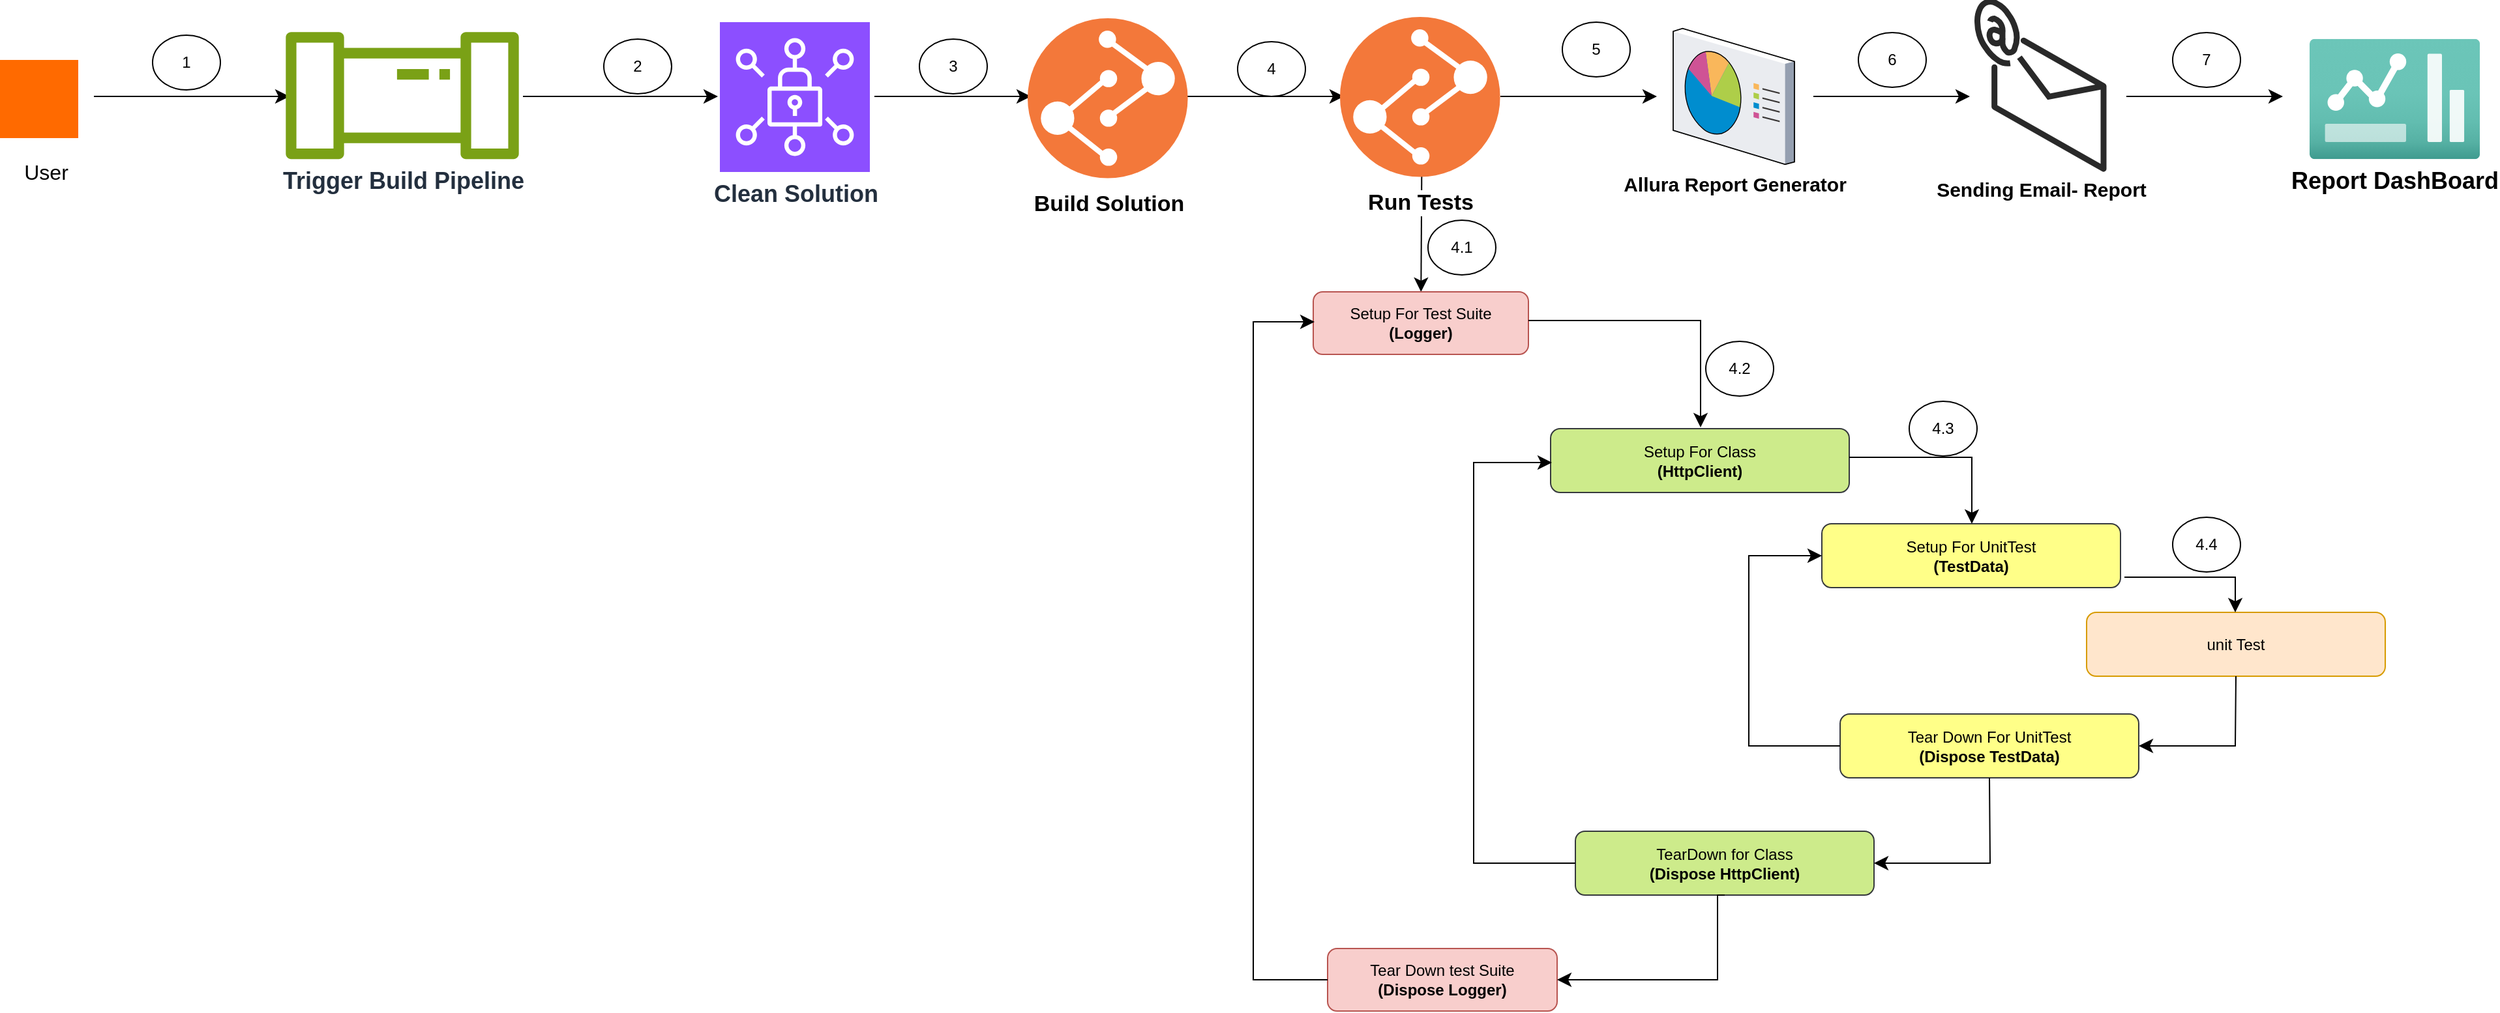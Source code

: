<mxfile version="26.0.9">
  <diagram name="QuickBase-Workflow" id="oIc5JfqvKPGcpv6cmu93">
    <mxGraphModel dx="2369" dy="1042" grid="0" gridSize="10" guides="1" tooltips="1" connect="1" arrows="1" fold="1" page="0" pageScale="1" pageWidth="850" pageHeight="1100" math="0" shadow="0">
      <root>
        <mxCell id="0" />
        <mxCell id="1" parent="0" />
        <mxCell id="yhmqaKBHZp-EdjpaFLnD-5" value="" style="edgeStyle=none;curved=1;rounded=0;orthogonalLoop=1;jettySize=auto;html=1;fontSize=12;startSize=8;endSize=8;" parent="1" edge="1">
          <mxGeometry relative="1" as="geometry">
            <mxPoint x="48.0" y="311.0" as="sourcePoint" />
            <mxPoint x="197.5" y="311" as="targetPoint" />
          </mxGeometry>
        </mxCell>
        <mxCell id="yhmqaKBHZp-EdjpaFLnD-7" value="" style="edgeStyle=none;curved=1;rounded=0;orthogonalLoop=1;jettySize=auto;html=1;fontSize=12;startSize=8;endSize=8;" parent="1" edge="1">
          <mxGeometry relative="1" as="geometry">
            <mxPoint x="317.5" y="311" as="sourcePoint" />
            <mxPoint x="437.5" y="311" as="targetPoint" />
          </mxGeometry>
        </mxCell>
        <mxCell id="yhmqaKBHZp-EdjpaFLnD-9" value="" style="edgeStyle=none;curved=1;rounded=0;orthogonalLoop=1;jettySize=auto;html=1;fontSize=12;startSize=8;endSize=8;" parent="1" edge="1">
          <mxGeometry relative="1" as="geometry">
            <mxPoint x="557.5" y="311" as="sourcePoint" />
            <mxPoint x="677.5" y="311.0" as="targetPoint" />
          </mxGeometry>
        </mxCell>
        <mxCell id="yhmqaKBHZp-EdjpaFLnD-11" value="" style="edgeStyle=none;curved=1;rounded=0;orthogonalLoop=1;jettySize=auto;html=1;fontSize=12;startSize=8;endSize=8;" parent="1" target="yhmqaKBHZp-EdjpaFLnD-10" edge="1">
          <mxGeometry relative="1" as="geometry">
            <mxPoint x="737.328" y="341.0" as="sourcePoint" />
          </mxGeometry>
        </mxCell>
        <mxCell id="yhmqaKBHZp-EdjpaFLnD-32" value="" style="edgeStyle=none;curved=1;rounded=0;orthogonalLoop=1;jettySize=auto;html=1;fontSize=12;startSize=8;endSize=8;" parent="1" edge="1">
          <mxGeometry relative="1" as="geometry">
            <mxPoint x="797.5" y="311.0" as="sourcePoint" />
            <mxPoint x="917.5" y="311" as="targetPoint" />
          </mxGeometry>
        </mxCell>
        <mxCell id="yhmqaKBHZp-EdjpaFLnD-10" value="Setup&lt;span style=&quot;background-color: transparent; color: light-dark(rgb(0, 0, 0), rgb(255, 255, 255));&quot;&gt;&amp;nbsp;For Test Suite&lt;/span&gt;&lt;div&gt;&lt;div&gt;&lt;b&gt;(Logger)&lt;/b&gt;&lt;/div&gt;&lt;/div&gt;" style="whiteSpace=wrap;html=1;fillColor=#f8cecc;strokeColor=#b85450;rounded=1;" parent="1" vertex="1">
          <mxGeometry x="654" y="461" width="165" height="48" as="geometry" />
        </mxCell>
        <mxCell id="yhmqaKBHZp-EdjpaFLnD-12" value="Setup For Class&lt;div&gt;&lt;b&gt;(HttpClient)&lt;/b&gt;&lt;/div&gt;" style="whiteSpace=wrap;html=1;fillColor=#cdeb8b;strokeColor=#36393d;rounded=1;" parent="1" vertex="1">
          <mxGeometry x="836" y="566" width="229" height="49" as="geometry" />
        </mxCell>
        <mxCell id="yhmqaKBHZp-EdjpaFLnD-14" value="Setup&amp;nbsp;&lt;span style=&quot;background-color: transparent; color: light-dark(rgb(0, 0, 0), rgb(255, 255, 255));&quot;&gt;For UnitTest&lt;/span&gt;&lt;div&gt;&lt;div&gt;&lt;b&gt;(TestData)&lt;/b&gt;&lt;/div&gt;&lt;/div&gt;" style="whiteSpace=wrap;html=1;fillColor=#ffff88;strokeColor=#36393d;rounded=1;" parent="1" vertex="1">
          <mxGeometry x="1044" y="639" width="229" height="49" as="geometry" />
        </mxCell>
        <mxCell id="yhmqaKBHZp-EdjpaFLnD-15" value="unit Test" style="whiteSpace=wrap;html=1;fillColor=#ffe6cc;strokeColor=#d79b00;rounded=1;" parent="1" vertex="1">
          <mxGeometry x="1247" y="707" width="229" height="49" as="geometry" />
        </mxCell>
        <mxCell id="yhmqaKBHZp-EdjpaFLnD-16" value="Tear Down For UnitTest&lt;div&gt;&lt;b&gt;(Dispose TestData)&lt;/b&gt;&lt;/div&gt;" style="whiteSpace=wrap;html=1;fillColor=#ffff88;strokeColor=#36393d;rounded=1;" parent="1" vertex="1">
          <mxGeometry x="1058" y="785" width="229" height="49" as="geometry" />
        </mxCell>
        <mxCell id="yhmqaKBHZp-EdjpaFLnD-17" value="TearDown for Class&lt;div&gt;&lt;b&gt;(Dispose HttpClient)&lt;/b&gt;&lt;/div&gt;" style="whiteSpace=wrap;html=1;fillColor=#cdeb8b;strokeColor=#36393d;rounded=1;" parent="1" vertex="1">
          <mxGeometry x="855" y="875" width="229" height="49" as="geometry" />
        </mxCell>
        <mxCell id="yhmqaKBHZp-EdjpaFLnD-18" value="Tear Down test Suite&lt;div&gt;&lt;b&gt;(Dispose Logger)&lt;/b&gt;&lt;/div&gt;" style="whiteSpace=wrap;html=1;fillColor=#f8cecc;strokeColor=#b85450;rounded=1;" parent="1" vertex="1">
          <mxGeometry x="665" y="965" width="176" height="48" as="geometry" />
        </mxCell>
        <mxCell id="yhmqaKBHZp-EdjpaFLnD-19" value="" style="edgeStyle=elbowEdgeStyle;elbow=horizontal;endArrow=classic;html=1;curved=0;rounded=0;endSize=8;startSize=8;fontFamily=Helvetica;fontSize=12;fontColor=#008364;fontStyle=1;exitX=0.457;exitY=0.962;exitDx=0;exitDy=0;exitPerimeter=0;" parent="1" edge="1">
          <mxGeometry width="50" height="50" relative="1" as="geometry">
            <mxPoint x="819" y="483" as="sourcePoint" />
            <mxPoint x="951" y="565" as="targetPoint" />
            <Array as="points">
              <mxPoint x="951" y="523" />
            </Array>
          </mxGeometry>
        </mxCell>
        <mxCell id="yhmqaKBHZp-EdjpaFLnD-21" value="" style="edgeStyle=elbowEdgeStyle;elbow=horizontal;endArrow=classic;html=1;curved=0;rounded=0;endSize=8;startSize=8;fontFamily=Helvetica;fontSize=12;fontColor=#008364;fontStyle=1;exitX=0.457;exitY=0.962;exitDx=0;exitDy=0;exitPerimeter=0;entryX=0.5;entryY=0;entryDx=0;entryDy=0;" parent="1" target="yhmqaKBHZp-EdjpaFLnD-14" edge="1">
          <mxGeometry width="50" height="50" relative="1" as="geometry">
            <mxPoint x="1065" y="588" as="sourcePoint" />
            <mxPoint x="1166" y="654" as="targetPoint" />
            <Array as="points">
              <mxPoint x="1159" y="611" />
            </Array>
          </mxGeometry>
        </mxCell>
        <mxCell id="yhmqaKBHZp-EdjpaFLnD-22" value="" style="edgeStyle=elbowEdgeStyle;elbow=horizontal;endArrow=classic;html=1;curved=0;rounded=0;endSize=8;startSize=8;fontFamily=Helvetica;fontSize=12;fontColor=#008364;fontStyle=1;exitX=0.457;exitY=0.962;exitDx=0;exitDy=0;exitPerimeter=0;entryX=0.5;entryY=0;entryDx=0;entryDy=0;" parent="1" target="yhmqaKBHZp-EdjpaFLnD-15" edge="1">
          <mxGeometry width="50" height="50" relative="1" as="geometry">
            <mxPoint x="1276" y="680" as="sourcePoint" />
            <mxPoint x="1361" y="726" as="targetPoint" />
            <Array as="points">
              <mxPoint x="1361" y="703" />
            </Array>
          </mxGeometry>
        </mxCell>
        <mxCell id="yhmqaKBHZp-EdjpaFLnD-23" value="" style="edgeStyle=elbowEdgeStyle;elbow=horizontal;endArrow=classic;html=1;curved=0;rounded=0;endSize=8;startSize=8;fontFamily=Helvetica;fontSize=12;fontColor=#008364;fontStyle=1;exitX=0.5;exitY=1;exitDx=0;exitDy=0;entryX=1;entryY=0.5;entryDx=0;entryDy=0;" parent="1" source="yhmqaKBHZp-EdjpaFLnD-15" target="yhmqaKBHZp-EdjpaFLnD-16" edge="1">
          <mxGeometry width="50" height="50" relative="1" as="geometry">
            <mxPoint x="1364" y="819" as="sourcePoint" />
            <mxPoint x="1455" y="907" as="targetPoint" />
            <Array as="points">
              <mxPoint x="1361" y="798" />
            </Array>
          </mxGeometry>
        </mxCell>
        <mxCell id="yhmqaKBHZp-EdjpaFLnD-24" value="" style="edgeStyle=elbowEdgeStyle;elbow=horizontal;endArrow=classic;html=1;curved=0;rounded=0;endSize=8;startSize=8;fontFamily=Helvetica;fontSize=12;fontColor=#008364;fontStyle=1;exitX=0;exitY=0.5;exitDx=0;exitDy=0;entryX=0;entryY=0.5;entryDx=0;entryDy=0;" parent="1" source="yhmqaKBHZp-EdjpaFLnD-16" target="yhmqaKBHZp-EdjpaFLnD-14" edge="1">
          <mxGeometry width="50" height="50" relative="1" as="geometry">
            <mxPoint x="1026" y="758" as="sourcePoint" />
            <mxPoint x="964" y="846" as="targetPoint" />
            <Array as="points">
              <mxPoint x="988" y="799" />
            </Array>
          </mxGeometry>
        </mxCell>
        <mxCell id="yhmqaKBHZp-EdjpaFLnD-25" value="" style="edgeStyle=elbowEdgeStyle;elbow=horizontal;endArrow=classic;html=1;curved=0;rounded=0;endSize=8;startSize=8;fontFamily=Helvetica;fontSize=12;fontColor=#008364;fontStyle=1;exitX=0;exitY=0.5;exitDx=0;exitDy=0;entryX=0;entryY=0.5;entryDx=0;entryDy=0;" parent="1" source="yhmqaKBHZp-EdjpaFLnD-17" edge="1">
          <mxGeometry width="50" height="50" relative="1" as="geometry">
            <mxPoint x="863" y="821" as="sourcePoint" />
            <mxPoint x="837" y="592" as="targetPoint" />
            <Array as="points">
              <mxPoint x="777" y="751" />
            </Array>
          </mxGeometry>
        </mxCell>
        <mxCell id="yhmqaKBHZp-EdjpaFLnD-26" value="" style="edgeStyle=elbowEdgeStyle;elbow=horizontal;endArrow=classic;html=1;curved=0;rounded=0;endSize=8;startSize=8;fontFamily=Helvetica;fontSize=12;fontColor=#008364;fontStyle=1;exitX=0;exitY=0.5;exitDx=0;exitDy=0;entryX=0;entryY=0.5;entryDx=0;entryDy=0;" parent="1" source="yhmqaKBHZp-EdjpaFLnD-18" edge="1">
          <mxGeometry width="50" height="50" relative="1" as="geometry">
            <mxPoint x="684" y="906" as="sourcePoint" />
            <mxPoint x="655" y="484" as="targetPoint" />
            <Array as="points">
              <mxPoint x="608" y="744" />
            </Array>
          </mxGeometry>
        </mxCell>
        <mxCell id="yhmqaKBHZp-EdjpaFLnD-27" value="" style="edgeStyle=elbowEdgeStyle;elbow=horizontal;endArrow=classic;html=1;curved=0;rounded=0;endSize=8;startSize=8;fontFamily=Helvetica;fontSize=12;fontColor=#008364;fontStyle=1;exitX=0.5;exitY=1;exitDx=0;exitDy=0;entryX=1;entryY=0.5;entryDx=0;entryDy=0;" parent="1" source="yhmqaKBHZp-EdjpaFLnD-16" target="yhmqaKBHZp-EdjpaFLnD-17" edge="1">
          <mxGeometry width="50" height="50" relative="1" as="geometry">
            <mxPoint x="1182" y="931" as="sourcePoint" />
            <mxPoint x="1120" y="1019" as="targetPoint" />
            <Array as="points">
              <mxPoint x="1173" y="908" />
            </Array>
          </mxGeometry>
        </mxCell>
        <mxCell id="yhmqaKBHZp-EdjpaFLnD-28" value="" style="edgeStyle=elbowEdgeStyle;elbow=horizontal;endArrow=classic;html=1;curved=0;rounded=0;endSize=8;startSize=8;fontFamily=Helvetica;fontSize=12;fontColor=#008364;fontStyle=1;exitX=0.5;exitY=1;exitDx=0;exitDy=0;entryX=1;entryY=0.5;entryDx=0;entryDy=0;" parent="1" source="yhmqaKBHZp-EdjpaFLnD-17" target="yhmqaKBHZp-EdjpaFLnD-18" edge="1">
          <mxGeometry width="50" height="50" relative="1" as="geometry">
            <mxPoint x="981" y="1038" as="sourcePoint" />
            <mxPoint x="894" y="1121" as="targetPoint" />
            <Array as="points">
              <mxPoint x="964" y="961" />
              <mxPoint x="970" y="1015" />
            </Array>
          </mxGeometry>
        </mxCell>
        <mxCell id="yhmqaKBHZp-EdjpaFLnD-29" style="edgeStyle=none;curved=1;rounded=0;orthogonalLoop=1;jettySize=auto;html=1;entryX=0.5;entryY=0;entryDx=0;entryDy=0;fontSize=12;startSize=8;endSize=8;" parent="1" source="yhmqaKBHZp-EdjpaFLnD-15" target="yhmqaKBHZp-EdjpaFLnD-15" edge="1">
          <mxGeometry relative="1" as="geometry" />
        </mxCell>
        <mxCell id="yhmqaKBHZp-EdjpaFLnD-34" value="" style="edgeStyle=none;curved=1;rounded=0;orthogonalLoop=1;jettySize=auto;html=1;fontSize=12;startSize=8;endSize=8;" parent="1" edge="1">
          <mxGeometry relative="1" as="geometry">
            <mxPoint x="1037.5" y="311" as="sourcePoint" />
            <mxPoint x="1157.5" y="311" as="targetPoint" />
          </mxGeometry>
        </mxCell>
        <mxCell id="yhmqaKBHZp-EdjpaFLnD-36" value="" style="edgeStyle=none;curved=1;rounded=0;orthogonalLoop=1;jettySize=auto;html=1;fontSize=12;startSize=8;endSize=8;" parent="1" edge="1">
          <mxGeometry relative="1" as="geometry">
            <mxPoint x="1277.5" y="311" as="sourcePoint" />
            <mxPoint x="1397.5" y="311" as="targetPoint" />
          </mxGeometry>
        </mxCell>
        <mxCell id="yhmqaKBHZp-EdjpaFLnD-37" value="1" style="ellipse;whiteSpace=wrap;html=1;" parent="1" vertex="1">
          <mxGeometry x="-236" y="264" width="52" height="42" as="geometry" />
        </mxCell>
        <mxCell id="yhmqaKBHZp-EdjpaFLnD-38" value="2" style="ellipse;whiteSpace=wrap;html=1;" parent="1" vertex="1">
          <mxGeometry x="110" y="267" width="52" height="42" as="geometry" />
        </mxCell>
        <mxCell id="yhmqaKBHZp-EdjpaFLnD-39" value="3&lt;span style=&quot;color: rgba(0, 0, 0, 0); font-family: monospace; font-size: 0px; text-align: start; text-wrap: nowrap;&quot;&gt;%3CmxGraphModel%3E%3Croot%3E%3CmxCell%20id%3D%220%22%2F%3E%3CmxCell%20id%3D%221%22%20parent%3D%220%22%2F%3E%3CmxCell%20id%3D%222%22%20value%3D%222%22%20style%3D%22ellipse%3BwhiteSpace%3Dwrap%3Bhtml%3D1%3B%22%20vertex%3D%221%22%20parent%3D%221%22%3E%3CmxGeometry%20x%3D%22110%22%20y%3D%22267%22%20width%3D%2252%22%20height%3D%2242%22%20as%3D%22geometry%22%2F%3E%3C%2FmxCell%3E%3C%2Froot%3E%3C%2FmxGraphModel%3E&lt;/span&gt;" style="ellipse;whiteSpace=wrap;html=1;" parent="1" vertex="1">
          <mxGeometry x="352" y="267" width="52" height="42" as="geometry" />
        </mxCell>
        <mxCell id="yhmqaKBHZp-EdjpaFLnD-40" value="4" style="ellipse;whiteSpace=wrap;html=1;" parent="1" vertex="1">
          <mxGeometry x="596" y="269" width="52" height="42" as="geometry" />
        </mxCell>
        <mxCell id="yhmqaKBHZp-EdjpaFLnD-41" value="4.1" style="ellipse;whiteSpace=wrap;html=1;" parent="1" vertex="1">
          <mxGeometry x="742" y="406" width="52" height="42" as="geometry" />
        </mxCell>
        <mxCell id="yhmqaKBHZp-EdjpaFLnD-42" value="4.2" style="ellipse;whiteSpace=wrap;html=1;" parent="1" vertex="1">
          <mxGeometry x="955" y="499" width="52" height="42" as="geometry" />
        </mxCell>
        <mxCell id="yhmqaKBHZp-EdjpaFLnD-43" value="4.3" style="ellipse;whiteSpace=wrap;html=1;" parent="1" vertex="1">
          <mxGeometry x="1111" y="545" width="52" height="42" as="geometry" />
        </mxCell>
        <mxCell id="yhmqaKBHZp-EdjpaFLnD-44" value="4.4" style="ellipse;whiteSpace=wrap;html=1;" parent="1" vertex="1">
          <mxGeometry x="1313" y="634" width="52" height="42" as="geometry" />
        </mxCell>
        <mxCell id="yhmqaKBHZp-EdjpaFLnD-45" value="5" style="ellipse;whiteSpace=wrap;html=1;" parent="1" vertex="1">
          <mxGeometry x="845" y="254" width="52" height="42" as="geometry" />
        </mxCell>
        <mxCell id="yhmqaKBHZp-EdjpaFLnD-46" value="6" style="ellipse;whiteSpace=wrap;html=1;" parent="1" vertex="1">
          <mxGeometry x="1072" y="262" width="52" height="42" as="geometry" />
        </mxCell>
        <mxCell id="yhmqaKBHZp-EdjpaFLnD-47" value="7" style="ellipse;whiteSpace=wrap;html=1;" parent="1" vertex="1">
          <mxGeometry x="1313" y="262" width="52" height="42" as="geometry" />
        </mxCell>
        <mxCell id="yhmqaKBHZp-EdjpaFLnD-48" value="" style="edgeStyle=none;curved=1;rounded=0;orthogonalLoop=1;jettySize=auto;html=1;fontSize=12;startSize=8;endSize=8;" parent="1" edge="1">
          <mxGeometry relative="1" as="geometry">
            <mxPoint x="-281" y="311" as="sourcePoint" />
            <mxPoint x="-131" y="311" as="targetPoint" />
          </mxGeometry>
        </mxCell>
        <mxCell id="yhmqaKBHZp-EdjpaFLnD-49" value="" style="points=[];aspect=fixed;html=1;align=center;shadow=0;dashed=0;fillColor=#FF6A00;strokeColor=none;shape=mxgraph.alibaba_cloud.user;" parent="1" vertex="1">
          <mxGeometry x="-353" y="283" width="60" height="60" as="geometry" />
        </mxCell>
        <mxCell id="yhmqaKBHZp-EdjpaFLnD-50" value="User" style="text;html=1;align=center;verticalAlign=middle;resizable=0;points=[];autosize=1;strokeColor=none;fillColor=none;fontSize=16;" parent="1" vertex="1">
          <mxGeometry x="-344" y="353" width="52" height="31" as="geometry" />
        </mxCell>
        <mxCell id="yhmqaKBHZp-EdjpaFLnD-66" value="&lt;font style=&quot;font-size: 15px;&quot;&gt;&lt;b&gt;Sending Email- Report&lt;/b&gt;&lt;/font&gt;" style="verticalLabelPosition=bottom;html=1;verticalAlign=top;strokeWidth=1;align=center;outlineConnect=0;dashed=0;outlineConnect=0;shape=mxgraph.aws3d.email;aspect=fixed;strokeColor=#292929;" parent="1" vertex="1">
          <mxGeometry x="1163" y="238" width="97" height="128.59" as="geometry" />
        </mxCell>
        <mxCell id="yhmqaKBHZp-EdjpaFLnD-67" value="&lt;font style=&quot;font-size: 18px;&quot;&gt;&lt;b&gt;Report DashBoard&lt;/b&gt;&lt;/font&gt;" style="image;aspect=fixed;html=1;points=[];align=center;fontSize=12;image=img/lib/azure2/general/Dashboard2.svg;" parent="1" vertex="1">
          <mxGeometry x="1418" y="266.91" width="130.59" height="92.18" as="geometry" />
        </mxCell>
        <mxCell id="yhmqaKBHZp-EdjpaFLnD-68" value="&lt;font style=&quot;font-size: 15px;&quot;&gt;&lt;b&gt;Allura Report Generator&lt;/b&gt;&lt;/font&gt;" style="verticalLabelPosition=bottom;sketch=0;aspect=fixed;html=1;verticalAlign=top;strokeColor=none;align=center;outlineConnect=0;shape=mxgraph.citrix.reporting;" parent="1" vertex="1">
          <mxGeometry x="930" y="258.83" width="93" height="104.34" as="geometry" />
        </mxCell>
        <mxCell id="yhmqaKBHZp-EdjpaFLnD-69" value="&lt;font style=&quot;color: rgb(0, 0, 0); font-size: 17px;&quot;&gt;&lt;b style=&quot;&quot;&gt;Build Solution&lt;/b&gt;&lt;/font&gt;" style="image;aspect=fixed;perimeter=ellipsePerimeter;html=1;align=center;shadow=0;dashed=0;fontColor=#4277BB;labelBackgroundColor=default;fontSize=12;spacingTop=3;image=img/lib/ibm/devops/build_test.svg;" parent="1" vertex="1">
          <mxGeometry x="435" y="251" width="123" height="123" as="geometry" />
        </mxCell>
        <mxCell id="yhmqaKBHZp-EdjpaFLnD-72" value="&lt;b&gt;&lt;font style=&quot;font-size: 18px;&quot;&gt;Clean Solution&lt;/font&gt;&lt;/b&gt;" style="sketch=0;points=[[0,0,0],[0.25,0,0],[0.5,0,0],[0.75,0,0],[1,0,0],[0,1,0],[0.25,1,0],[0.5,1,0],[0.75,1,0],[1,1,0],[0,0.25,0],[0,0.5,0],[0,0.75,0],[1,0.25,0],[1,0.5,0],[1,0.75,0]];outlineConnect=0;fontColor=#232F3E;fillColor=#8C4FFF;strokeColor=#ffffff;dashed=0;verticalLabelPosition=bottom;verticalAlign=top;align=center;html=1;fontSize=12;fontStyle=0;aspect=fixed;shape=mxgraph.aws4.resourceIcon;resIcon=mxgraph.aws4.clean_rooms;" parent="1" vertex="1">
          <mxGeometry x="199" y="254" width="115" height="115" as="geometry" />
        </mxCell>
        <mxCell id="yhmqaKBHZp-EdjpaFLnD-73" value="&lt;font style=&quot;color: rgb(0, 0, 0); font-size: 17px;&quot;&gt;&lt;b style=&quot;&quot;&gt;Run Tests&lt;/b&gt;&lt;/font&gt;" style="image;aspect=fixed;perimeter=ellipsePerimeter;html=1;align=center;shadow=0;dashed=0;fontColor=#4277BB;labelBackgroundColor=default;fontSize=12;spacingTop=3;image=img/lib/ibm/devops/build_test.svg;" parent="1" vertex="1">
          <mxGeometry x="674.5" y="250" width="123" height="123" as="geometry" />
        </mxCell>
        <mxCell id="yhmqaKBHZp-EdjpaFLnD-75" value="&lt;b&gt;&lt;font style=&quot;font-size: 18px;&quot;&gt;Trigger Build Pipeline&lt;/font&gt;&lt;/b&gt;" style="sketch=0;outlineConnect=0;fontColor=#232F3E;gradientColor=none;fillColor=#7AA116;strokeColor=none;dashed=0;verticalLabelPosition=bottom;verticalAlign=top;align=center;html=1;fontSize=12;fontStyle=0;aspect=fixed;pointerEvents=1;shape=mxgraph.aws4.iot_analytics_pipeline;" parent="1" vertex="1">
          <mxGeometry x="-135" y="261.63" width="181" height="97.46" as="geometry" />
        </mxCell>
      </root>
    </mxGraphModel>
  </diagram>
</mxfile>
